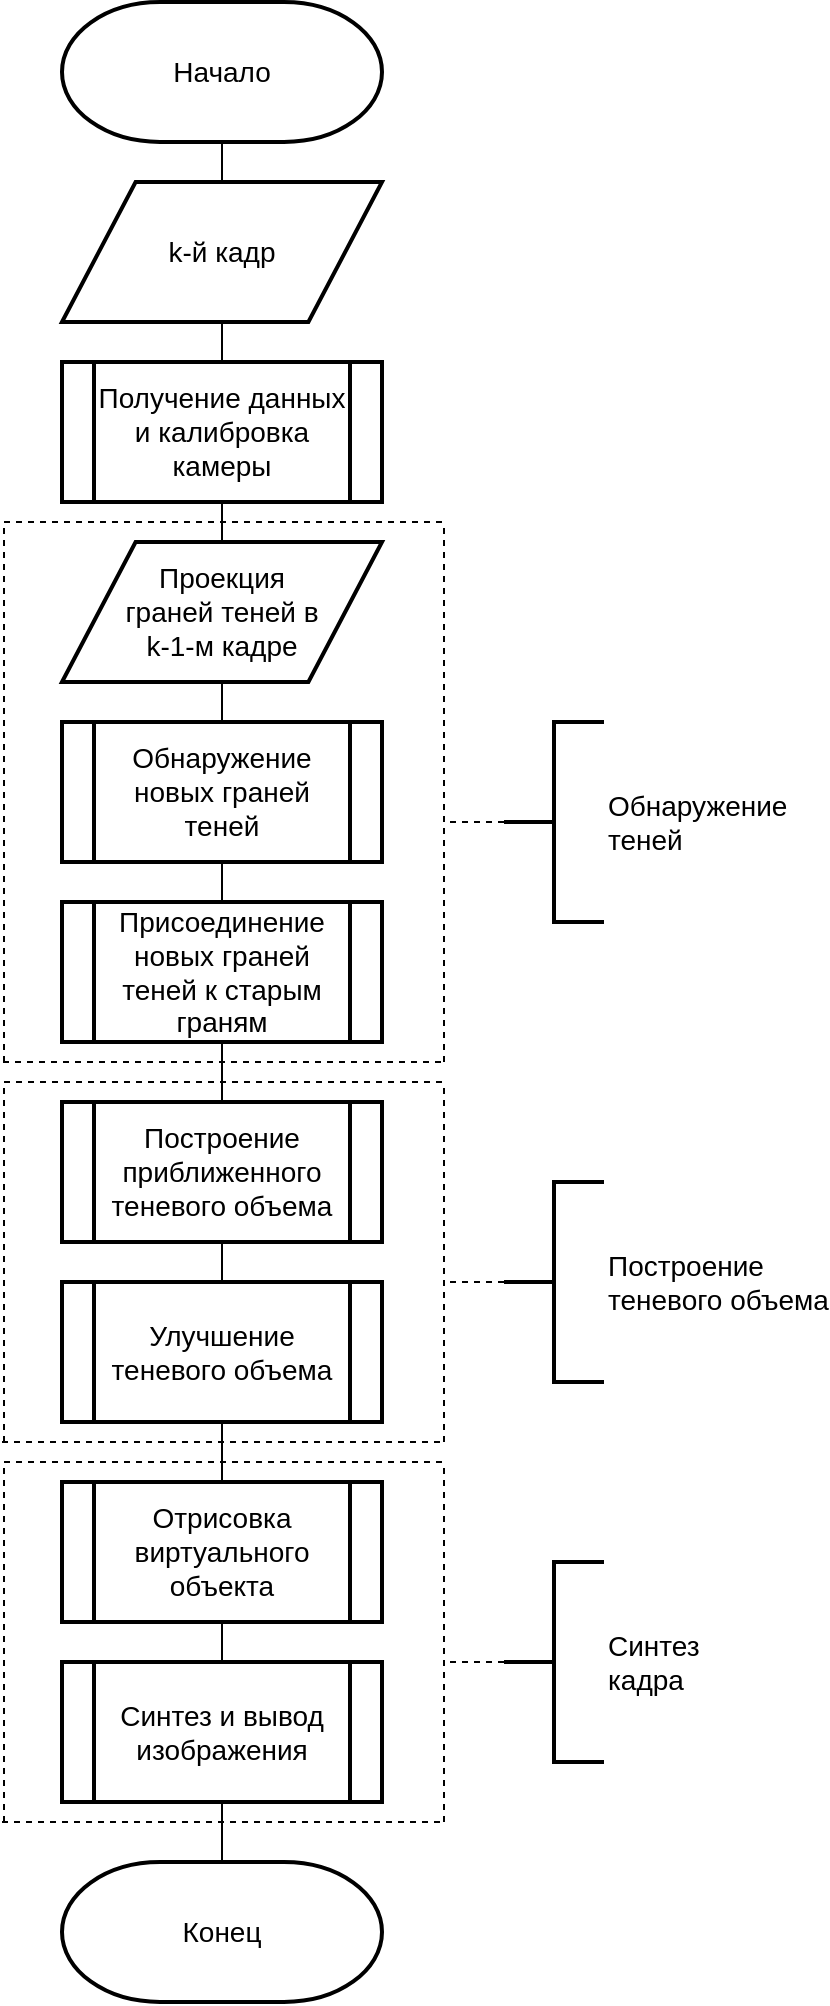 <mxfile version="20.2.3" type="device"><diagram id="ZFDJjJmux2x4QQtzl2ys" name="Страница 1"><mxGraphModel dx="1038" dy="649" grid="1" gridSize="10" guides="1" tooltips="1" connect="1" arrows="1" fold="1" page="1" pageScale="1" pageWidth="827" pageHeight="1169" math="0" shadow="0"><root><mxCell id="0"/><mxCell id="1" parent="0"/><mxCell id="fZ-lH2lCOYdGLXRck0TY-3" style="edgeStyle=orthogonalEdgeStyle;rounded=0;orthogonalLoop=1;jettySize=auto;html=1;exitX=0.5;exitY=1;exitDx=0;exitDy=0;exitPerimeter=0;entryX=0.5;entryY=0;entryDx=0;entryDy=0;fontSize=14;endArrow=none;endFill=0;" parent="1" source="fZ-lH2lCOYdGLXRck0TY-1" target="fZ-lH2lCOYdGLXRck0TY-2" edge="1"><mxGeometry relative="1" as="geometry"/></mxCell><mxCell id="fZ-lH2lCOYdGLXRck0TY-1" value="Начало" style="strokeWidth=2;html=1;shape=mxgraph.flowchart.terminator;whiteSpace=wrap;fontSize=14;" parent="1" vertex="1"><mxGeometry x="349" y="10" width="160" height="70" as="geometry"/></mxCell><mxCell id="fZ-lH2lCOYdGLXRck0TY-7" style="edgeStyle=orthogonalEdgeStyle;rounded=0;orthogonalLoop=1;jettySize=auto;html=1;exitX=0.5;exitY=1;exitDx=0;exitDy=0;entryX=0.5;entryY=0;entryDx=0;entryDy=0;fontSize=14;endArrow=none;endFill=0;" parent="1" source="fZ-lH2lCOYdGLXRck0TY-2" target="fZ-lH2lCOYdGLXRck0TY-6" edge="1"><mxGeometry relative="1" as="geometry"/></mxCell><mxCell id="fZ-lH2lCOYdGLXRck0TY-2" value="k-й кадр" style="shape=parallelogram;html=1;strokeWidth=2;perimeter=parallelogramPerimeter;whiteSpace=wrap;rounded=0;arcSize=12;size=0.23;fontSize=14;" parent="1" vertex="1"><mxGeometry x="349" y="100" width="160" height="70" as="geometry"/></mxCell><mxCell id="fZ-lH2lCOYdGLXRck0TY-11" style="edgeStyle=orthogonalEdgeStyle;rounded=0;orthogonalLoop=1;jettySize=auto;html=1;exitX=0.5;exitY=1;exitDx=0;exitDy=0;entryX=0.5;entryY=0;entryDx=0;entryDy=0;fontSize=14;endArrow=none;endFill=0;" parent="1" source="fZ-lH2lCOYdGLXRck0TY-6" target="fZ-lH2lCOYdGLXRck0TY-10" edge="1"><mxGeometry relative="1" as="geometry"/></mxCell><mxCell id="fZ-lH2lCOYdGLXRck0TY-6" value="Получение данных и калибровка камеры" style="shape=process;whiteSpace=wrap;html=1;backgroundOutline=1;rounded=0;strokeWidth=2;fontSize=14;" parent="1" vertex="1"><mxGeometry x="349" y="190" width="160" height="70" as="geometry"/></mxCell><mxCell id="fZ-lH2lCOYdGLXRck0TY-14" style="edgeStyle=orthogonalEdgeStyle;rounded=0;orthogonalLoop=1;jettySize=auto;html=1;exitX=0.5;exitY=1;exitDx=0;exitDy=0;entryX=0.5;entryY=0;entryDx=0;entryDy=0;fontSize=14;endArrow=none;endFill=0;" parent="1" source="fZ-lH2lCOYdGLXRck0TY-8" target="iNpdLN46T8xdgVFHqKoK-1" edge="1"><mxGeometry relative="1" as="geometry"><mxPoint x="429" y="460" as="targetPoint"/></mxGeometry></mxCell><mxCell id="fZ-lH2lCOYdGLXRck0TY-8" value="Обнаружение новых граней теней" style="shape=process;whiteSpace=wrap;html=1;backgroundOutline=1;rounded=0;strokeWidth=2;fontSize=14;" parent="1" vertex="1"><mxGeometry x="349" y="370" width="160" height="70" as="geometry"/></mxCell><mxCell id="fZ-lH2lCOYdGLXRck0TY-12" style="edgeStyle=orthogonalEdgeStyle;rounded=0;orthogonalLoop=1;jettySize=auto;html=1;exitX=0.5;exitY=1;exitDx=0;exitDy=0;entryX=0.5;entryY=0;entryDx=0;entryDy=0;fontSize=14;endArrow=none;endFill=0;" parent="1" source="fZ-lH2lCOYdGLXRck0TY-10" target="fZ-lH2lCOYdGLXRck0TY-8" edge="1"><mxGeometry relative="1" as="geometry"/></mxCell><mxCell id="fZ-lH2lCOYdGLXRck0TY-10" value="Проекция &lt;br&gt;граней теней в &lt;br&gt;k-1-м кадре" style="shape=parallelogram;html=1;strokeWidth=2;perimeter=parallelogramPerimeter;whiteSpace=wrap;rounded=0;arcSize=12;size=0.23;fontSize=14;" parent="1" vertex="1"><mxGeometry x="349" y="280" width="160" height="70" as="geometry"/></mxCell><mxCell id="fZ-lH2lCOYdGLXRck0TY-18" value="" style="endArrow=none;dashed=1;html=1;rounded=0;fontSize=14;" parent="1" edge="1"><mxGeometry width="50" height="50" relative="1" as="geometry"><mxPoint x="320" y="540" as="sourcePoint"/><mxPoint x="320" y="270" as="targetPoint"/><Array as="points"><mxPoint x="320" y="440"/></Array></mxGeometry></mxCell><mxCell id="fZ-lH2lCOYdGLXRck0TY-19" value="" style="endArrow=none;dashed=1;html=1;rounded=0;fontSize=14;" parent="1" edge="1"><mxGeometry width="50" height="50" relative="1" as="geometry"><mxPoint x="540" y="540" as="sourcePoint"/><mxPoint x="540" y="270" as="targetPoint"/></mxGeometry></mxCell><mxCell id="fZ-lH2lCOYdGLXRck0TY-20" value="" style="endArrow=none;dashed=1;html=1;rounded=0;fontSize=14;" parent="1" edge="1"><mxGeometry width="50" height="50" relative="1" as="geometry"><mxPoint x="320" y="270" as="sourcePoint"/><mxPoint x="540" y="270" as="targetPoint"/></mxGeometry></mxCell><mxCell id="fZ-lH2lCOYdGLXRck0TY-21" value="" style="endArrow=none;dashed=1;html=1;rounded=0;fontSize=14;" parent="1" edge="1"><mxGeometry width="50" height="50" relative="1" as="geometry"><mxPoint x="319.5" y="540" as="sourcePoint"/><mxPoint x="538.5" y="540" as="targetPoint"/></mxGeometry></mxCell><mxCell id="fZ-lH2lCOYdGLXRck0TY-23" style="edgeStyle=orthogonalEdgeStyle;rounded=0;orthogonalLoop=1;jettySize=auto;html=1;exitX=0;exitY=0.5;exitDx=0;exitDy=0;exitPerimeter=0;fontSize=14;endArrow=none;endFill=0;dashed=1;" parent="1" source="fZ-lH2lCOYdGLXRck0TY-22" edge="1"><mxGeometry relative="1" as="geometry"><mxPoint x="540" y="420" as="targetPoint"/></mxGeometry></mxCell><mxCell id="fZ-lH2lCOYdGLXRck0TY-22" value="Обнаружение&lt;br&gt;теней" style="strokeWidth=2;html=1;shape=mxgraph.flowchart.annotation_2;align=left;labelPosition=right;pointerEvents=1;rounded=0;fontSize=14;" parent="1" vertex="1"><mxGeometry x="570" y="370" width="50" height="100" as="geometry"/></mxCell><mxCell id="fZ-lH2lCOYdGLXRck0TY-26" style="edgeStyle=orthogonalEdgeStyle;rounded=0;orthogonalLoop=1;jettySize=auto;html=1;exitX=0.5;exitY=1;exitDx=0;exitDy=0;entryX=0.5;entryY=0;entryDx=0;entryDy=0;fontSize=14;endArrow=none;endFill=0;" parent="1" source="fZ-lH2lCOYdGLXRck0TY-24" target="fZ-lH2lCOYdGLXRck0TY-25" edge="1"><mxGeometry relative="1" as="geometry"/></mxCell><mxCell id="fZ-lH2lCOYdGLXRck0TY-24" value="Построение приближенного теневого объема" style="shape=process;whiteSpace=wrap;html=1;backgroundOutline=1;rounded=0;strokeWidth=2;fontSize=14;" parent="1" vertex="1"><mxGeometry x="349" y="560" width="160" height="70" as="geometry"/></mxCell><mxCell id="fZ-lH2lCOYdGLXRck0TY-37" style="edgeStyle=orthogonalEdgeStyle;rounded=0;orthogonalLoop=1;jettySize=auto;html=1;exitX=0.5;exitY=1;exitDx=0;exitDy=0;entryX=0.5;entryY=0;entryDx=0;entryDy=0;fontSize=14;endArrow=none;endFill=0;" parent="1" source="fZ-lH2lCOYdGLXRck0TY-25" target="fZ-lH2lCOYdGLXRck0TY-33" edge="1"><mxGeometry relative="1" as="geometry"/></mxCell><mxCell id="fZ-lH2lCOYdGLXRck0TY-25" value="Улучшение теневого объема" style="shape=process;whiteSpace=wrap;html=1;backgroundOutline=1;rounded=0;strokeWidth=2;fontSize=14;" parent="1" vertex="1"><mxGeometry x="349" y="650" width="160" height="70" as="geometry"/></mxCell><mxCell id="fZ-lH2lCOYdGLXRck0TY-27" value="" style="endArrow=none;dashed=1;html=1;rounded=0;fontSize=14;" parent="1" edge="1"><mxGeometry width="50" height="50" relative="1" as="geometry"><mxPoint x="320" y="730" as="sourcePoint"/><mxPoint x="320" y="550" as="targetPoint"/></mxGeometry></mxCell><mxCell id="fZ-lH2lCOYdGLXRck0TY-28" value="" style="endArrow=none;dashed=1;html=1;rounded=0;fontSize=14;" parent="1" edge="1"><mxGeometry width="50" height="50" relative="1" as="geometry"><mxPoint x="540" y="730" as="sourcePoint"/><mxPoint x="540" y="550" as="targetPoint"/></mxGeometry></mxCell><mxCell id="fZ-lH2lCOYdGLXRck0TY-29" value="" style="endArrow=none;dashed=1;html=1;rounded=0;fontSize=14;" parent="1" edge="1"><mxGeometry width="50" height="50" relative="1" as="geometry"><mxPoint x="320" y="550" as="sourcePoint"/><mxPoint x="540" y="550" as="targetPoint"/></mxGeometry></mxCell><mxCell id="fZ-lH2lCOYdGLXRck0TY-30" value="" style="endArrow=none;dashed=1;html=1;rounded=0;fontSize=14;" parent="1" edge="1"><mxGeometry width="50" height="50" relative="1" as="geometry"><mxPoint x="319" y="730" as="sourcePoint"/><mxPoint x="539" y="730" as="targetPoint"/></mxGeometry></mxCell><mxCell id="fZ-lH2lCOYdGLXRck0TY-32" style="edgeStyle=orthogonalEdgeStyle;rounded=0;orthogonalLoop=1;jettySize=auto;html=1;exitX=0;exitY=0.5;exitDx=0;exitDy=0;exitPerimeter=0;fontSize=14;endArrow=none;endFill=0;dashed=1;" parent="1" source="fZ-lH2lCOYdGLXRck0TY-31" edge="1"><mxGeometry relative="1" as="geometry"><mxPoint x="540" y="650" as="targetPoint"/></mxGeometry></mxCell><mxCell id="fZ-lH2lCOYdGLXRck0TY-31" value="Построение &lt;br&gt;теневого объема" style="strokeWidth=2;html=1;shape=mxgraph.flowchart.annotation_2;align=left;labelPosition=right;pointerEvents=1;rounded=0;fontSize=14;" parent="1" vertex="1"><mxGeometry x="570" y="600" width="50" height="100" as="geometry"/></mxCell><mxCell id="fZ-lH2lCOYdGLXRck0TY-38" style="edgeStyle=orthogonalEdgeStyle;rounded=0;orthogonalLoop=1;jettySize=auto;html=1;exitX=0.5;exitY=1;exitDx=0;exitDy=0;entryX=0.5;entryY=0;entryDx=0;entryDy=0;fontSize=14;endArrow=none;endFill=0;" parent="1" source="fZ-lH2lCOYdGLXRck0TY-33" target="fZ-lH2lCOYdGLXRck0TY-34" edge="1"><mxGeometry relative="1" as="geometry"/></mxCell><mxCell id="fZ-lH2lCOYdGLXRck0TY-33" value="Отрисовка виртуального объекта" style="shape=process;whiteSpace=wrap;html=1;backgroundOutline=1;rounded=0;strokeWidth=2;fontSize=14;" parent="1" vertex="1"><mxGeometry x="349" y="750" width="160" height="70" as="geometry"/></mxCell><mxCell id="fZ-lH2lCOYdGLXRck0TY-36" style="edgeStyle=orthogonalEdgeStyle;rounded=0;orthogonalLoop=1;jettySize=auto;html=1;exitX=0.5;exitY=1;exitDx=0;exitDy=0;entryX=0.5;entryY=0;entryDx=0;entryDy=0;entryPerimeter=0;fontSize=14;endArrow=none;endFill=0;" parent="1" source="fZ-lH2lCOYdGLXRck0TY-34" target="fZ-lH2lCOYdGLXRck0TY-35" edge="1"><mxGeometry relative="1" as="geometry"/></mxCell><mxCell id="fZ-lH2lCOYdGLXRck0TY-34" value="Синтез и вывод изображения" style="shape=process;whiteSpace=wrap;html=1;backgroundOutline=1;rounded=0;strokeWidth=2;fontSize=14;" parent="1" vertex="1"><mxGeometry x="349" y="840" width="160" height="70" as="geometry"/></mxCell><mxCell id="fZ-lH2lCOYdGLXRck0TY-35" value="Конец" style="strokeWidth=2;html=1;shape=mxgraph.flowchart.terminator;whiteSpace=wrap;fontSize=14;" parent="1" vertex="1"><mxGeometry x="349" y="940" width="160" height="70" as="geometry"/></mxCell><mxCell id="fZ-lH2lCOYdGLXRck0TY-39" value="" style="endArrow=none;dashed=1;html=1;rounded=0;fontSize=14;" parent="1" edge="1"><mxGeometry width="50" height="50" relative="1" as="geometry"><mxPoint x="320" y="920" as="sourcePoint"/><mxPoint x="320" y="740" as="targetPoint"/></mxGeometry></mxCell><mxCell id="fZ-lH2lCOYdGLXRck0TY-41" value="" style="endArrow=none;dashed=1;html=1;rounded=0;fontSize=14;" parent="1" edge="1"><mxGeometry width="50" height="50" relative="1" as="geometry"><mxPoint x="540" y="920" as="sourcePoint"/><mxPoint x="540" y="740" as="targetPoint"/></mxGeometry></mxCell><mxCell id="fZ-lH2lCOYdGLXRck0TY-42" value="" style="endArrow=none;dashed=1;html=1;rounded=0;fontSize=14;" parent="1" edge="1"><mxGeometry width="50" height="50" relative="1" as="geometry"><mxPoint x="320" y="740" as="sourcePoint"/><mxPoint x="540" y="740" as="targetPoint"/></mxGeometry></mxCell><mxCell id="fZ-lH2lCOYdGLXRck0TY-43" value="" style="endArrow=none;dashed=1;html=1;rounded=0;fontSize=14;" parent="1" edge="1"><mxGeometry width="50" height="50" relative="1" as="geometry"><mxPoint x="319" y="920" as="sourcePoint"/><mxPoint x="539" y="920" as="targetPoint"/></mxGeometry></mxCell><mxCell id="fZ-lH2lCOYdGLXRck0TY-45" style="edgeStyle=orthogonalEdgeStyle;rounded=0;orthogonalLoop=1;jettySize=auto;html=1;exitX=0;exitY=0.5;exitDx=0;exitDy=0;exitPerimeter=0;fontSize=14;endArrow=none;endFill=0;dashed=1;" parent="1" source="fZ-lH2lCOYdGLXRck0TY-44" edge="1"><mxGeometry relative="1" as="geometry"><mxPoint x="540" y="840" as="targetPoint"/></mxGeometry></mxCell><mxCell id="fZ-lH2lCOYdGLXRck0TY-44" value="Синтез&lt;br&gt;кадра" style="strokeWidth=2;html=1;shape=mxgraph.flowchart.annotation_2;align=left;labelPosition=right;pointerEvents=1;rounded=0;fontSize=14;" parent="1" vertex="1"><mxGeometry x="570" y="790" width="50" height="100" as="geometry"/></mxCell><mxCell id="iNpdLN46T8xdgVFHqKoK-2" style="edgeStyle=orthogonalEdgeStyle;rounded=0;orthogonalLoop=1;jettySize=auto;html=1;exitX=0.5;exitY=1;exitDx=0;exitDy=0;entryX=0.5;entryY=0;entryDx=0;entryDy=0;endArrow=none;endFill=0;" parent="1" source="iNpdLN46T8xdgVFHqKoK-1" target="fZ-lH2lCOYdGLXRck0TY-24" edge="1"><mxGeometry relative="1" as="geometry"/></mxCell><mxCell id="iNpdLN46T8xdgVFHqKoK-1" value="Присоединение новых граней теней к старым граням" style="shape=process;whiteSpace=wrap;html=1;backgroundOutline=1;rounded=0;strokeWidth=2;fontSize=14;" parent="1" vertex="1"><mxGeometry x="349" y="460" width="160" height="70" as="geometry"/></mxCell></root></mxGraphModel></diagram></mxfile>